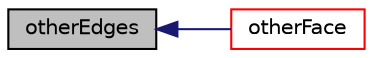 digraph "otherEdges"
{
  bgcolor="transparent";
  edge [fontname="Helvetica",fontsize="10",labelfontname="Helvetica",labelfontsize="10"];
  node [fontname="Helvetica",fontsize="10",shape=record];
  rankdir="LR";
  Node1 [label="otherEdges",height=0.2,width=0.4,color="black", fillcolor="grey75", style="filled", fontcolor="black"];
  Node1 -> Node2 [dir="back",color="midnightblue",fontsize="10",style="solid",fontname="Helvetica"];
  Node2 [label="otherFace",height=0.2,width=0.4,color="red",URL="$a02693.html#acb1d26ee4d249b6be4e063b3b9cae689",tooltip="Get face connected to edge not faceI. "];
}
